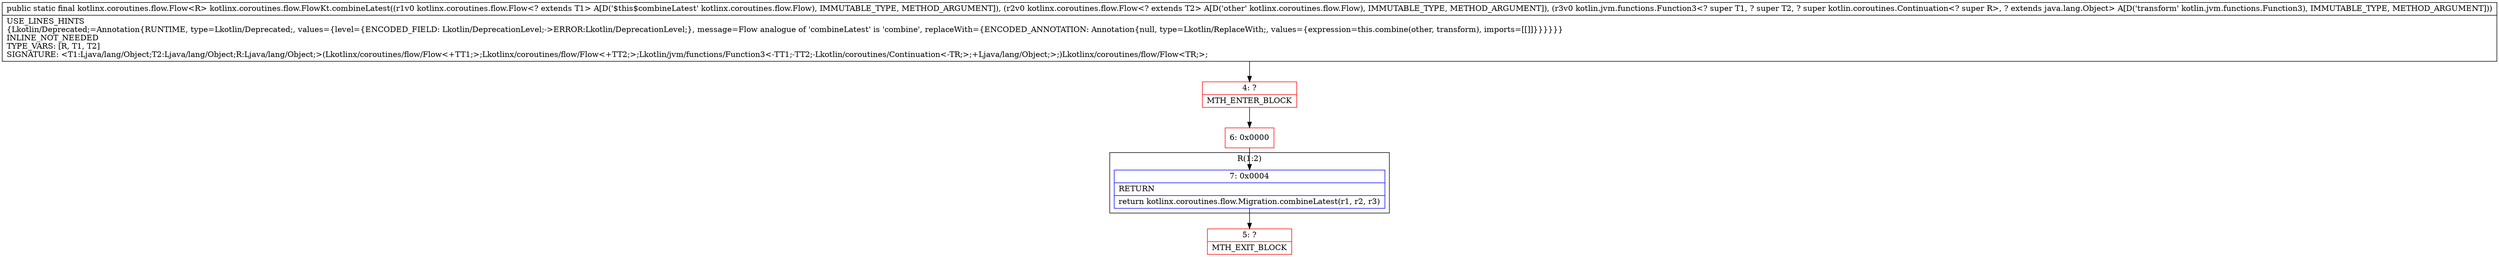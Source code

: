 digraph "CFG forkotlinx.coroutines.flow.FlowKt.combineLatest(Lkotlinx\/coroutines\/flow\/Flow;Lkotlinx\/coroutines\/flow\/Flow;Lkotlin\/jvm\/functions\/Function3;)Lkotlinx\/coroutines\/flow\/Flow;" {
subgraph cluster_Region_494281352 {
label = "R(1:2)";
node [shape=record,color=blue];
Node_7 [shape=record,label="{7\:\ 0x0004|RETURN\l|return kotlinx.coroutines.flow.Migration.combineLatest(r1, r2, r3)\l}"];
}
Node_4 [shape=record,color=red,label="{4\:\ ?|MTH_ENTER_BLOCK\l}"];
Node_6 [shape=record,color=red,label="{6\:\ 0x0000}"];
Node_5 [shape=record,color=red,label="{5\:\ ?|MTH_EXIT_BLOCK\l}"];
MethodNode[shape=record,label="{public static final kotlinx.coroutines.flow.Flow\<R\> kotlinx.coroutines.flow.FlowKt.combineLatest((r1v0 kotlinx.coroutines.flow.Flow\<? extends T1\> A[D('$this$combineLatest' kotlinx.coroutines.flow.Flow), IMMUTABLE_TYPE, METHOD_ARGUMENT]), (r2v0 kotlinx.coroutines.flow.Flow\<? extends T2\> A[D('other' kotlinx.coroutines.flow.Flow), IMMUTABLE_TYPE, METHOD_ARGUMENT]), (r3v0 kotlin.jvm.functions.Function3\<? super T1, ? super T2, ? super kotlin.coroutines.Continuation\<? super R\>, ? extends java.lang.Object\> A[D('transform' kotlin.jvm.functions.Function3), IMMUTABLE_TYPE, METHOD_ARGUMENT]))  | USE_LINES_HINTS\l\{Lkotlin\/Deprecated;=Annotation\{RUNTIME, type=Lkotlin\/Deprecated;, values=\{level=\{ENCODED_FIELD: Lkotlin\/DeprecationLevel;\-\>ERROR:Lkotlin\/DeprecationLevel;\}, message=Flow analogue of 'combineLatest' is 'combine', replaceWith=\{ENCODED_ANNOTATION: Annotation\{null, type=Lkotlin\/ReplaceWith;, values=\{expression=this.combine(other, transform), imports=[[]]\}\}\}\}\}\}\lINLINE_NOT_NEEDED\lTYPE_VARS: [R, T1, T2]\lSIGNATURE: \<T1:Ljava\/lang\/Object;T2:Ljava\/lang\/Object;R:Ljava\/lang\/Object;\>(Lkotlinx\/coroutines\/flow\/Flow\<+TT1;\>;Lkotlinx\/coroutines\/flow\/Flow\<+TT2;\>;Lkotlin\/jvm\/functions\/Function3\<\-TT1;\-TT2;\-Lkotlin\/coroutines\/Continuation\<\-TR;\>;+Ljava\/lang\/Object;\>;)Lkotlinx\/coroutines\/flow\/Flow\<TR;\>;\l}"];
MethodNode -> Node_4;Node_7 -> Node_5;
Node_4 -> Node_6;
Node_6 -> Node_7;
}

